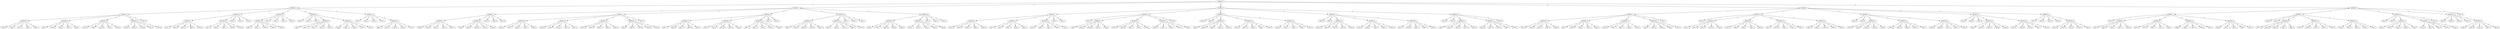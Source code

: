 digraph {
	1 [label="attribute: 2"]
	1 -> 2 [label=1]
	2 [label="attribute: 1"]
	2 -> 3 [label=1]
	3 [label="attribute: 3"]
	3 -> 4 [label=1]
	4 [label="attribute: 0"]
	4 -> 5 [label=1]
	5 [label="class: B"]
	4 -> 6 [label=2]
	6 [label="class: L"]
	4 -> 7 [label=3]
	7 [label="class: L"]
	4 -> 8 [label=4]
	8 [label="class: L"]
	4 -> 9 [label=5]
	9 [label="class: L"]
	3 -> 10 [label=2]
	10 [label="attribute: 0"]
	10 -> 11 [label=1]
	11 [label="class: R"]
	10 -> 12 [label=2]
	12 [label="class: B"]
	10 -> 13 [label=3]
	13 [label="class: L"]
	10 -> 14 [label=4]
	14 [label="class: L"]
	10 -> 15 [label=5]
	15 [label="class: L"]
	3 -> 16 [label=3]
	16 [label="attribute: 0"]
	16 -> 17 [label=1]
	17 [label="class: R"]
	16 -> 18 [label=2]
	18 [label="class: R"]
	16 -> 19 [label=3]
	19 [label="class: B"]
	16 -> 20 [label=4]
	20 [label="class: L"]
	16 -> 21 [label=5]
	21 [label="class: R"]
	3 -> 22 [label=4]
	22 [label="attribute: 0"]
	22 -> 23 [label=1]
	23 [label="class: R"]
	22 -> 24 [label=2]
	24 [label="class: R"]
	22 -> 25 [label=3]
	25 [label="class: R"]
	22 -> 26 [label=4]
	26 [label="class: B"]
	22 -> 27 [label=5]
	27 [label="class: R"]
	3 -> 28 [label=5]
	28 [label="class: R"]
	2 -> 29 [label=2]
	29 [label="attribute: 0"]
	29 -> 30 [label=1]
	30 [label="attribute: 3"]
	30 -> 31 [label=1]
	31 [label="class: L"]
	30 -> 32 [label=2]
	32 [label="class: B"]
	30 -> 33 [label=3]
	33 [label="class: R"]
	30 -> 34 [label=4]
	34 [label="class: R"]
	30 -> 35 [label=5]
	35 [label="class: R"]
	29 -> 36 [label=2]
	36 [label="attribute: 3"]
	36 -> 37 [label=1]
	37 [label="class: L"]
	36 -> 38 [label=2]
	38 [label="class: L"]
	36 -> 39 [label=3]
	39 [label="class: L"]
	36 -> 40 [label=4]
	40 [label="class: B"]
	36 -> 41 [label=5]
	41 [label="class: R"]
	29 -> 42 [label=3]
	42 [label="class: L"]
	29 -> 43 [label=4]
	43 [label="class: L"]
	29 -> 44 [label=5]
	44 [label="class: L"]
	2 -> 45 [label=3]
	45 [label="attribute: 0"]
	45 -> 46 [label=1]
	46 [label="attribute: 3"]
	46 -> 47 [label=1]
	47 [label="class: L"]
	46 -> 48 [label=2]
	48 [label="class: L"]
	46 -> 49 [label=3]
	49 [label="class: B"]
	46 -> 50 [label=4]
	50 [label="class: R"]
	46 -> 51 [label=5]
	51 [label="class: R"]
	45 -> 52 [label=2]
	52 [label="class: L"]
	45 -> 53 [label=3]
	53 [label="class: L"]
	45 -> 54 [label=4]
	54 [label="class: L"]
	45 -> 55 [label=5]
	55 [label="class: L"]
	2 -> 56 [label=4]
	56 [label="attribute: 3"]
	56 -> 57 [label=1]
	57 [label="class: L"]
	56 -> 58 [label=2]
	58 [label="class: L"]
	56 -> 59 [label=3]
	59 [label="class: L"]
	56 -> 60 [label=4]
	60 [label="attribute: 0"]
	60 -> 61 [label=1]
	61 [label="class: B"]
	60 -> 62 [label=2]
	62 [label="class: L"]
	60 -> 63 [label=3]
	63 [label="class: L"]
	60 -> 64 [label=4]
	64 [label="class: L"]
	60 -> 65 [label=5]
	65 [label="class: L"]
	56 -> 66 [label=5]
	66 [label="attribute: 0"]
	66 -> 67 [label=1]
	67 [label="class: R"]
	66 -> 68 [label=2]
	68 [label="class: L"]
	66 -> 69 [label=3]
	69 [label="class: L"]
	66 -> 70 [label=4]
	70 [label="class: L"]
	66 -> 71 [label=5]
	71 [label="class: L"]
	2 -> 72 [label=5]
	72 [label="attribute: 3"]
	72 -> 73 [label=1]
	73 [label="class: L"]
	72 -> 74 [label=2]
	74 [label="class: L"]
	72 -> 75 [label=3]
	75 [label="class: L"]
	72 -> 76 [label=4]
	76 [label="class: L"]
	72 -> 77 [label=5]
	77 [label="attribute: 0"]
	77 -> 78 [label=1]
	78 [label="class: B"]
	77 -> 79 [label=2]
	79 [label="class: L"]
	77 -> 80 [label=3]
	80 [label="class: L"]
	77 -> 81 [label=4]
	81 [label="class: L"]
	77 -> 82 [label=5]
	82 [label="class: L"]
	1 -> 83 [label=2]
	83 [label="attribute: 1"]
	83 -> 84 [label=1]
	84 [label="attribute: 3"]
	84 -> 85 [label=1]
	85 [label="attribute: 0"]
	85 -> 86 [label=1]
	86 [label="class: R"]
	85 -> 87 [label=2]
	87 [label="class: B"]
	85 -> 88 [label=3]
	88 [label="class: L"]
	85 -> 89 [label=4]
	89 [label="class: L"]
	85 -> 90 [label=5]
	90 [label="class: L"]
	84 -> 91 [label=2]
	91 [label="attribute: 0"]
	91 -> 92 [label=1]
	92 [label="class: R"]
	91 -> 93 [label=2]
	93 [label="class: R"]
	91 -> 94 [label=3]
	94 [label="class: R"]
	91 -> 95 [label=4]
	95 [label="class: B"]
	91 -> 96 [label=5]
	96 [label="class: R"]
	84 -> 97 [label=3]
	97 [label="class: R"]
	84 -> 98 [label=4]
	98 [label="class: R"]
	84 -> 99 [label=5]
	99 [label="class: R"]
	83 -> 100 [label=2]
	100 [label="attribute: 3"]
	100 -> 101 [label=1]
	101 [label="attribute: 0"]
	101 -> 102 [label=1]
	102 [label="class: B"]
	101 -> 103 [label=2]
	103 [label="class: L"]
	101 -> 104 [label=3]
	104 [label="class: L"]
	101 -> 105 [label=4]
	105 [label="class: L"]
	101 -> 106 [label=5]
	106 [label="class: L"]
	100 -> 107 [label=2]
	107 [label="attribute: 0"]
	107 -> 108 [label=1]
	108 [label="class: R"]
	107 -> 109 [label=2]
	109 [label="class: B"]
	107 -> 110 [label=3]
	110 [label="class: L"]
	107 -> 111 [label=4]
	111 [label="class: L"]
	107 -> 112 [label=5]
	112 [label="class: L"]
	100 -> 113 [label=3]
	113 [label="attribute: 0"]
	113 -> 114 [label=1]
	114 [label="class: R"]
	113 -> 115 [label=2]
	115 [label="class: R"]
	113 -> 116 [label=3]
	116 [label="class: B"]
	113 -> 117 [label=4]
	117 [label="class: L"]
	113 -> 118 [label=5]
	118 [label="class: R"]
	100 -> 119 [label=4]
	119 [label="attribute: 0"]
	119 -> 120 [label=1]
	120 [label="class: R"]
	119 -> 121 [label=2]
	121 [label="class: R"]
	119 -> 122 [label=3]
	122 [label="class: R"]
	119 -> 123 [label=4]
	123 [label="class: B"]
	119 -> 124 [label=5]
	124 [label="class: R"]
	100 -> 125 [label=5]
	125 [label="class: R"]
	83 -> 126 [label=3]
	126 [label="attribute: 0"]
	126 -> 127 [label=1]
	127 [label="attribute: 3"]
	127 -> 128 [label=1]
	128 [label="class: L"]
	127 -> 129 [label=2]
	129 [label="class: R"]
	127 -> 130 [label=3]
	130 [label="class: R"]
	127 -> 131 [label=4]
	131 [label="class: R"]
	127 -> 132 [label=5]
	132 [label="class: R"]
	126 -> 133 [label=2]
	133 [label="attribute: 3"]
	133 -> 134 [label=1]
	134 [label="class: L"]
	133 -> 135 [label=2]
	135 [label="class: L"]
	133 -> 136 [label=3]
	136 [label="class: B"]
	133 -> 137 [label=4]
	137 [label="class: R"]
	133 -> 138 [label=5]
	138 [label="class: R"]
	126 -> 139 [label=3]
	139 [label="attribute: 3"]
	139 -> 140 [label=1]
	140 [label="class: L"]
	139 -> 141 [label=2]
	141 [label="class: L"]
	139 -> 142 [label=3]
	142 [label="class: L"]
	139 -> 143 [label=4]
	143 [label="class: L"]
	139 -> 144 [label=5]
	144 [label="class: R"]
	126 -> 145 [label=4]
	145 [label="class: L"]
	126 -> 146 [label=5]
	146 [label="class: L"]
	83 -> 147 [label=4]
	147 [label="attribute: 0"]
	147 -> 148 [label=1]
	148 [label="attribute: 3"]
	148 -> 149 [label=1]
	149 [label="class: L"]
	148 -> 150 [label=2]
	150 [label="class: B"]
	148 -> 151 [label=3]
	151 [label="class: R"]
	148 -> 152 [label=4]
	152 [label="class: R"]
	148 -> 153 [label=5]
	153 [label="class: R"]
	147 -> 154 [label=2]
	154 [label="attribute: 3"]
	154 -> 155 [label=1]
	155 [label="class: L"]
	154 -> 156 [label=2]
	156 [label="class: L"]
	154 -> 157 [label=3]
	157 [label="class: L"]
	154 -> 158 [label=4]
	158 [label="class: B"]
	154 -> 159 [label=5]
	159 [label="class: R"]
	147 -> 160 [label=3]
	160 [label="class: L"]
	147 -> 161 [label=4]
	161 [label="class: L"]
	147 -> 162 [label=5]
	162 [label="class: L"]
	83 -> 163 [label=5]
	163 [label="attribute: 0"]
	163 -> 164 [label=1]
	164 [label="attribute: 3"]
	164 -> 165 [label=1]
	165 [label="class: L"]
	164 -> 166 [label=2]
	166 [label="class: L"]
	164 -> 167 [label=3]
	167 [label="class: R"]
	164 -> 168 [label=4]
	168 [label="class: R"]
	164 -> 169 [label=5]
	169 [label="class: R"]
	163 -> 170 [label=2]
	170 [label="attribute: 3"]
	170 -> 171 [label=1]
	171 [label="class: L"]
	170 -> 172 [label=2]
	172 [label="class: L"]
	170 -> 173 [label=3]
	173 [label="class: L"]
	170 -> 174 [label=4]
	174 [label="class: L"]
	170 -> 175 [label=5]
	175 [label="class: B"]
	163 -> 176 [label=3]
	176 [label="class: L"]
	163 -> 177 [label=4]
	177 [label="class: L"]
	163 -> 178 [label=5]
	178 [label="class: L"]
	1 -> 179 [label=3]
	179 [label="attribute: 3"]
	179 -> 180 [label=1]
	180 [label="attribute: 1"]
	180 -> 181 [label=1]
	181 [label="attribute: 0"]
	181 -> 182 [label=1]
	182 [label="class: R"]
	181 -> 183 [label=2]
	183 [label="class: R"]
	181 -> 184 [label=3]
	184 [label="class: B"]
	181 -> 185 [label=4]
	185 [label="class: L"]
	181 -> 186 [label=5]
	186 [label="class: R"]
	180 -> 187 [label=2]
	187 [label="attribute: 0"]
	187 -> 188 [label=1]
	188 [label="class: R"]
	187 -> 189 [label=2]
	189 [label="class: L"]
	187 -> 190 [label=3]
	190 [label="class: L"]
	187 -> 191 [label=4]
	191 [label="class: L"]
	187 -> 192 [label=5]
	192 [label="class: L"]
	180 -> 193 [label=3]
	193 [label="attribute: 0"]
	193 -> 194 [label=1]
	194 [label="class: B"]
	193 -> 195 [label=2]
	195 [label="class: L"]
	193 -> 196 [label=3]
	196 [label="class: L"]
	193 -> 197 [label=4]
	197 [label="class: L"]
	193 -> 198 [label=5]
	198 [label="class: L"]
	180 -> 199 [label=4]
	199 [label="class: L"]
	180 -> 200 [label=5]
	200 [label="class: L"]
	179 -> 201 [label=2]
	201 [label="attribute: 0"]
	201 -> 202 [label=1]
	202 [label="class: R"]
	201 -> 203 [label=2]
	203 [label="attribute: 1"]
	203 -> 204 [label=1]
	204 [label="class: R"]
	203 -> 205 [label=2]
	205 [label="class: R"]
	203 -> 206 [label=3]
	206 [label="class: B"]
	203 -> 207 [label=4]
	207 [label="class: L"]
	203 -> 208 [label=5]
	208 [label="class: L"]
	201 -> 209 [label=3]
	209 [label="attribute: 1"]
	209 -> 210 [label=1]
	210 [label="class: R"]
	209 -> 211 [label=2]
	211 [label="class: B"]
	209 -> 212 [label=3]
	212 [label="class: L"]
	209 -> 213 [label=4]
	213 [label="class: L"]
	209 -> 214 [label=5]
	214 [label="class: L"]
	201 -> 215 [label=4]
	215 [label="attribute: 1"]
	215 -> 216 [label=1]
	216 [label="class: R"]
	215 -> 217 [label=2]
	217 [label="class: L"]
	215 -> 218 [label=3]
	218 [label="class: L"]
	215 -> 219 [label=4]
	219 [label="class: L"]
	215 -> 220 [label=5]
	220 [label="class: L"]
	201 -> 221 [label=5]
	221 [label="class: R"]
	179 -> 222 [label=3]
	222 [label="attribute: 1"]
	222 -> 223 [label=1]
	223 [label="class: R"]
	222 -> 224 [label=2]
	224 [label="class: R"]
	222 -> 225 [label=3]
	225 [label="attribute: 0"]
	225 -> 226 [label=1]
	226 [label="class: R"]
	225 -> 227 [label=2]
	227 [label="class: R"]
	225 -> 228 [label=3]
	228 [label="class: B"]
	225 -> 229 [label=4]
	229 [label="class: L"]
	225 -> 230 [label=5]
	230 [label="class: R"]
	222 -> 231 [label=4]
	231 [label="attribute: 0"]
	231 -> 232 [label=1]
	232 [label="class: R"]
	231 -> 233 [label=2]
	233 [label="class: R"]
	231 -> 234 [label=3]
	234 [label="class: L"]
	231 -> 235 [label=4]
	235 [label="class: L"]
	231 -> 236 [label=5]
	236 [label="class: R"]
	222 -> 237 [label=5]
	237 [label="attribute: 0"]
	237 -> 238 [label=1]
	238 [label="class: R"]
	237 -> 239 [label=2]
	239 [label="class: L"]
	237 -> 240 [label=3]
	240 [label="class: L"]
	237 -> 241 [label=4]
	241 [label="class: L"]
	237 -> 242 [label=5]
	242 [label="class: L"]
	179 -> 243 [label=4]
	243 [label="attribute: 1"]
	243 -> 244 [label=1]
	244 [label="class: R"]
	243 -> 245 [label=2]
	245 [label="class: R"]
	243 -> 246 [label=3]
	246 [label="attribute: 0"]
	246 -> 247 [label=1]
	247 [label="class: R"]
	246 -> 248 [label=2]
	248 [label="class: R"]
	246 -> 249 [label=3]
	249 [label="class: R"]
	246 -> 250 [label=4]
	250 [label="class: B"]
	246 -> 251 [label=5]
	251 [label="class: R"]
	243 -> 252 [label=4]
	252 [label="attribute: 0"]
	252 -> 253 [label=1]
	253 [label="class: R"]
	252 -> 254 [label=2]
	254 [label="class: R"]
	252 -> 255 [label=3]
	255 [label="class: B"]
	252 -> 256 [label=4]
	256 [label="class: L"]
	252 -> 257 [label=5]
	257 [label="class: R"]
	243 -> 258 [label=5]
	258 [label="attribute: 0"]
	258 -> 259 [label=1]
	259 [label="class: R"]
	258 -> 260 [label=2]
	260 [label="class: R"]
	258 -> 261 [label=3]
	261 [label="class: L"]
	258 -> 262 [label=4]
	262 [label="class: L"]
	258 -> 263 [label=5]
	263 [label="class: R"]
	179 -> 264 [label=5]
	264 [label="attribute: 0"]
	264 -> 265 [label=1]
	265 [label="class: R"]
	264 -> 266 [label=2]
	266 [label="class: R"]
	264 -> 267 [label=3]
	267 [label="attribute: 1"]
	267 -> 268 [label=1]
	268 [label="class: R"]
	267 -> 269 [label=2]
	269 [label="class: R"]
	267 -> 270 [label=3]
	270 [label="class: R"]
	267 -> 271 [label=4]
	271 [label="class: R"]
	267 -> 272 [label=5]
	272 [label="class: B"]
	264 -> 273 [label=4]
	273 [label="attribute: 1"]
	273 -> 274 [label=1]
	274 [label="class: R"]
	273 -> 275 [label=2]
	275 [label="class: R"]
	273 -> 276 [label=3]
	276 [label="class: R"]
	273 -> 277 [label=4]
	277 [label="class: L"]
	273 -> 278 [label=5]
	278 [label="class: L"]
	264 -> 279 [label=5]
	279 [label="class: R"]
	1 -> 280 [label=4]
	280 [label="attribute: 3"]
	280 -> 281 [label=1]
	281 [label="attribute: 1"]
	281 -> 282 [label=1]
	282 [label="attribute: 0"]
	282 -> 283 [label=1]
	283 [label="class: R"]
	282 -> 284 [label=2]
	284 [label="class: R"]
	282 -> 285 [label=3]
	285 [label="class: R"]
	282 -> 286 [label=4]
	286 [label="class: B"]
	282 -> 287 [label=5]
	287 [label="class: R"]
	281 -> 288 [label=2]
	288 [label="attribute: 0"]
	288 -> 289 [label=1]
	289 [label="class: R"]
	288 -> 290 [label=2]
	290 [label="class: B"]
	288 -> 291 [label=3]
	291 [label="class: L"]
	288 -> 292 [label=4]
	292 [label="class: L"]
	288 -> 293 [label=5]
	293 [label="class: L"]
	281 -> 294 [label=3]
	294 [label="attribute: 0"]
	294 -> 295 [label=1]
	295 [label="class: R"]
	294 -> 296 [label=2]
	296 [label="class: L"]
	294 -> 297 [label=3]
	297 [label="class: L"]
	294 -> 298 [label=4]
	298 [label="class: L"]
	294 -> 299 [label=5]
	299 [label="class: L"]
	281 -> 300 [label=4]
	300 [label="attribute: 0"]
	300 -> 301 [label=1]
	301 [label="class: B"]
	300 -> 302 [label=2]
	302 [label="class: L"]
	300 -> 303 [label=3]
	303 [label="class: L"]
	300 -> 304 [label=4]
	304 [label="class: L"]
	300 -> 305 [label=5]
	305 [label="class: L"]
	281 -> 306 [label=5]
	306 [label="class: L"]
	280 -> 307 [label=2]
	307 [label="attribute: 1"]
	307 -> 308 [label=1]
	308 [label="class: R"]
	307 -> 309 [label=2]
	309 [label="attribute: 0"]
	309 -> 310 [label=1]
	310 [label="class: R"]
	309 -> 311 [label=2]
	311 [label="class: R"]
	309 -> 312 [label=3]
	312 [label="class: R"]
	309 -> 313 [label=4]
	313 [label="class: B"]
	309 -> 314 [label=5]
	314 [label="class: R"]
	307 -> 315 [label=3]
	315 [label="attribute: 0"]
	315 -> 316 [label=1]
	316 [label="class: R"]
	315 -> 317 [label=2]
	317 [label="class: R"]
	315 -> 318 [label=3]
	318 [label="class: L"]
	315 -> 319 [label=4]
	319 [label="class: L"]
	315 -> 320 [label=5]
	320 [label="class: R"]
	307 -> 321 [label=4]
	321 [label="attribute: 0"]
	321 -> 322 [label=1]
	322 [label="class: R"]
	321 -> 323 [label=2]
	323 [label="class: B"]
	321 -> 324 [label=3]
	324 [label="class: L"]
	321 -> 325 [label=4]
	325 [label="class: L"]
	321 -> 326 [label=5]
	326 [label="class: L"]
	307 -> 327 [label=5]
	327 [label="attribute: 0"]
	327 -> 328 [label=1]
	328 [label="class: R"]
	327 -> 329 [label=2]
	329 [label="class: L"]
	327 -> 330 [label=3]
	330 [label="class: L"]
	327 -> 331 [label=4]
	331 [label="class: L"]
	327 -> 332 [label=5]
	332 [label="class: L"]
	280 -> 333 [label=3]
	333 [label="attribute: 1"]
	333 -> 334 [label=1]
	334 [label="class: R"]
	333 -> 335 [label=2]
	335 [label="class: R"]
	333 -> 336 [label=3]
	336 [label="attribute: 0"]
	336 -> 337 [label=1]
	337 [label="class: R"]
	336 -> 338 [label=2]
	338 [label="class: R"]
	336 -> 339 [label=3]
	339 [label="class: R"]
	336 -> 340 [label=4]
	340 [label="class: B"]
	336 -> 341 [label=5]
	341 [label="class: R"]
	333 -> 342 [label=4]
	342 [label="attribute: 0"]
	342 -> 343 [label=1]
	343 [label="class: R"]
	342 -> 344 [label=2]
	344 [label="class: R"]
	342 -> 345 [label=3]
	345 [label="class: B"]
	342 -> 346 [label=4]
	346 [label="class: L"]
	342 -> 347 [label=5]
	347 [label="class: R"]
	333 -> 348 [label=5]
	348 [label="attribute: 0"]
	348 -> 349 [label=1]
	349 [label="class: R"]
	348 -> 350 [label=2]
	350 [label="class: R"]
	348 -> 351 [label=3]
	351 [label="class: L"]
	348 -> 352 [label=4]
	352 [label="class: L"]
	348 -> 353 [label=5]
	353 [label="class: R"]
	280 -> 354 [label=4]
	354 [label="attribute: 1"]
	354 -> 355 [label=1]
	355 [label="class: R"]
	354 -> 356 [label=2]
	356 [label="class: R"]
	354 -> 357 [label=3]
	357 [label="class: R"]
	354 -> 358 [label=4]
	358 [label="attribute: 0"]
	358 -> 359 [label=1]
	359 [label="class: R"]
	358 -> 360 [label=2]
	360 [label="class: R"]
	358 -> 361 [label=3]
	361 [label="class: R"]
	358 -> 362 [label=4]
	362 [label="class: B"]
	358 -> 363 [label=5]
	363 [label="class: R"]
	354 -> 364 [label=5]
	364 [label="attribute: 0"]
	364 -> 365 [label=1]
	365 [label="class: R"]
	364 -> 366 [label=2]
	366 [label="class: R"]
	364 -> 367 [label=3]
	367 [label="class: R"]
	364 -> 368 [label=4]
	368 [label="class: L"]
	364 -> 369 [label=5]
	369 [label="class: R"]
	280 -> 370 [label=5]
	370 [label="attribute: 1"]
	370 -> 371 [label=1]
	371 [label="class: R"]
	370 -> 372 [label=2]
	372 [label="class: R"]
	370 -> 373 [label=3]
	373 [label="class: R"]
	370 -> 374 [label=4]
	374 [label="class: R"]
	370 -> 375 [label=5]
	375 [label="attribute: 0"]
	375 -> 376 [label=1]
	376 [label="class: R"]
	375 -> 377 [label=2]
	377 [label="class: R"]
	375 -> 378 [label=3]
	378 [label="class: R"]
	375 -> 379 [label=4]
	379 [label="class: B"]
	375 -> 380 [label=5]
	380 [label="class: R"]
	1 -> 381 [label=5]
	381 [label="attribute: 3"]
	381 -> 382 [label=1]
	382 [label="attribute: 1"]
	382 -> 383 [label=1]
	383 [label="class: R"]
	382 -> 384 [label=2]
	384 [label="attribute: 0"]
	384 -> 385 [label=1]
	385 [label="class: R"]
	384 -> 386 [label=2]
	386 [label="class: R"]
	384 -> 387 [label=3]
	387 [label="class: L"]
	384 -> 388 [label=4]
	388 [label="class: L"]
	384 -> 389 [label=5]
	389 [label="class: R"]
	382 -> 390 [label=3]
	390 [label="attribute: 0"]
	390 -> 391 [label=1]
	391 [label="class: R"]
	390 -> 392 [label=2]
	392 [label="class: L"]
	390 -> 393 [label=3]
	393 [label="class: L"]
	390 -> 394 [label=4]
	394 [label="class: L"]
	390 -> 395 [label=5]
	395 [label="class: L"]
	382 -> 396 [label=4]
	396 [label="attribute: 0"]
	396 -> 397 [label=1]
	397 [label="class: R"]
	396 -> 398 [label=2]
	398 [label="class: L"]
	396 -> 399 [label=3]
	399 [label="class: L"]
	396 -> 400 [label=4]
	400 [label="class: L"]
	396 -> 401 [label=5]
	401 [label="class: L"]
	382 -> 402 [label=5]
	402 [label="attribute: 0"]
	402 -> 403 [label=1]
	403 [label="class: B"]
	402 -> 404 [label=2]
	404 [label="class: L"]
	402 -> 405 [label=3]
	405 [label="class: L"]
	402 -> 406 [label=4]
	406 [label="class: L"]
	402 -> 407 [label=5]
	407 [label="class: L"]
	381 -> 408 [label=2]
	408 [label="attribute: 1"]
	408 -> 409 [label=1]
	409 [label="class: R"]
	408 -> 410 [label=2]
	410 [label="class: R"]
	408 -> 411 [label=3]
	411 [label="attribute: 0"]
	411 -> 412 [label=1]
	412 [label="class: R"]
	411 -> 413 [label=2]
	413 [label="class: R"]
	411 -> 414 [label=3]
	414 [label="class: R"]
	411 -> 415 [label=4]
	415 [label="class: L"]
	411 -> 416 [label=5]
	416 [label="class: R"]
	408 -> 417 [label=4]
	417 [label="attribute: 0"]
	417 -> 418 [label=1]
	418 [label="class: R"]
	417 -> 419 [label=2]
	419 [label="class: R"]
	417 -> 420 [label=3]
	420 [label="class: L"]
	417 -> 421 [label=4]
	421 [label="class: L"]
	417 -> 422 [label=5]
	422 [label="class: R"]
	408 -> 423 [label=5]
	423 [label="attribute: 0"]
	423 -> 424 [label=1]
	424 [label="class: R"]
	423 -> 425 [label=2]
	425 [label="class: B"]
	423 -> 426 [label=3]
	426 [label="class: L"]
	423 -> 427 [label=4]
	427 [label="class: L"]
	423 -> 428 [label=5]
	428 [label="class: L"]
	381 -> 429 [label=3]
	429 [label="attribute: 0"]
	429 -> 430 [label=1]
	430 [label="class: R"]
	429 -> 431 [label=2]
	431 [label="class: R"]
	429 -> 432 [label=3]
	432 [label="attribute: 1"]
	432 -> 433 [label=1]
	433 [label="class: R"]
	432 -> 434 [label=2]
	434 [label="class: R"]
	432 -> 435 [label=3]
	435 [label="class: R"]
	432 -> 436 [label=4]
	436 [label="class: R"]
	432 -> 437 [label=5]
	437 [label="class: B"]
	429 -> 438 [label=4]
	438 [label="attribute: 1"]
	438 -> 439 [label=1]
	439 [label="class: R"]
	438 -> 440 [label=2]
	440 [label="class: R"]
	438 -> 441 [label=3]
	441 [label="class: R"]
	438 -> 442 [label=4]
	442 [label="class: L"]
	438 -> 443 [label=5]
	443 [label="class: L"]
	429 -> 444 [label=5]
	444 [label="class: R"]
	381 -> 445 [label=4]
	445 [label="attribute: 1"]
	445 -> 446 [label=1]
	446 [label="class: R"]
	445 -> 447 [label=2]
	447 [label="class: R"]
	445 -> 448 [label=3]
	448 [label="class: R"]
	445 -> 449 [label=4]
	449 [label="class: R"]
	445 -> 450 [label=5]
	450 [label="attribute: 0"]
	450 -> 451 [label=1]
	451 [label="class: R"]
	450 -> 452 [label=2]
	452 [label="class: R"]
	450 -> 453 [label=3]
	453 [label="class: R"]
	450 -> 454 [label=4]
	454 [label="class: B"]
	450 -> 455 [label=5]
	455 [label="class: R"]
	381 -> 456 [label=5]
	456 [label="class: R"]
}
